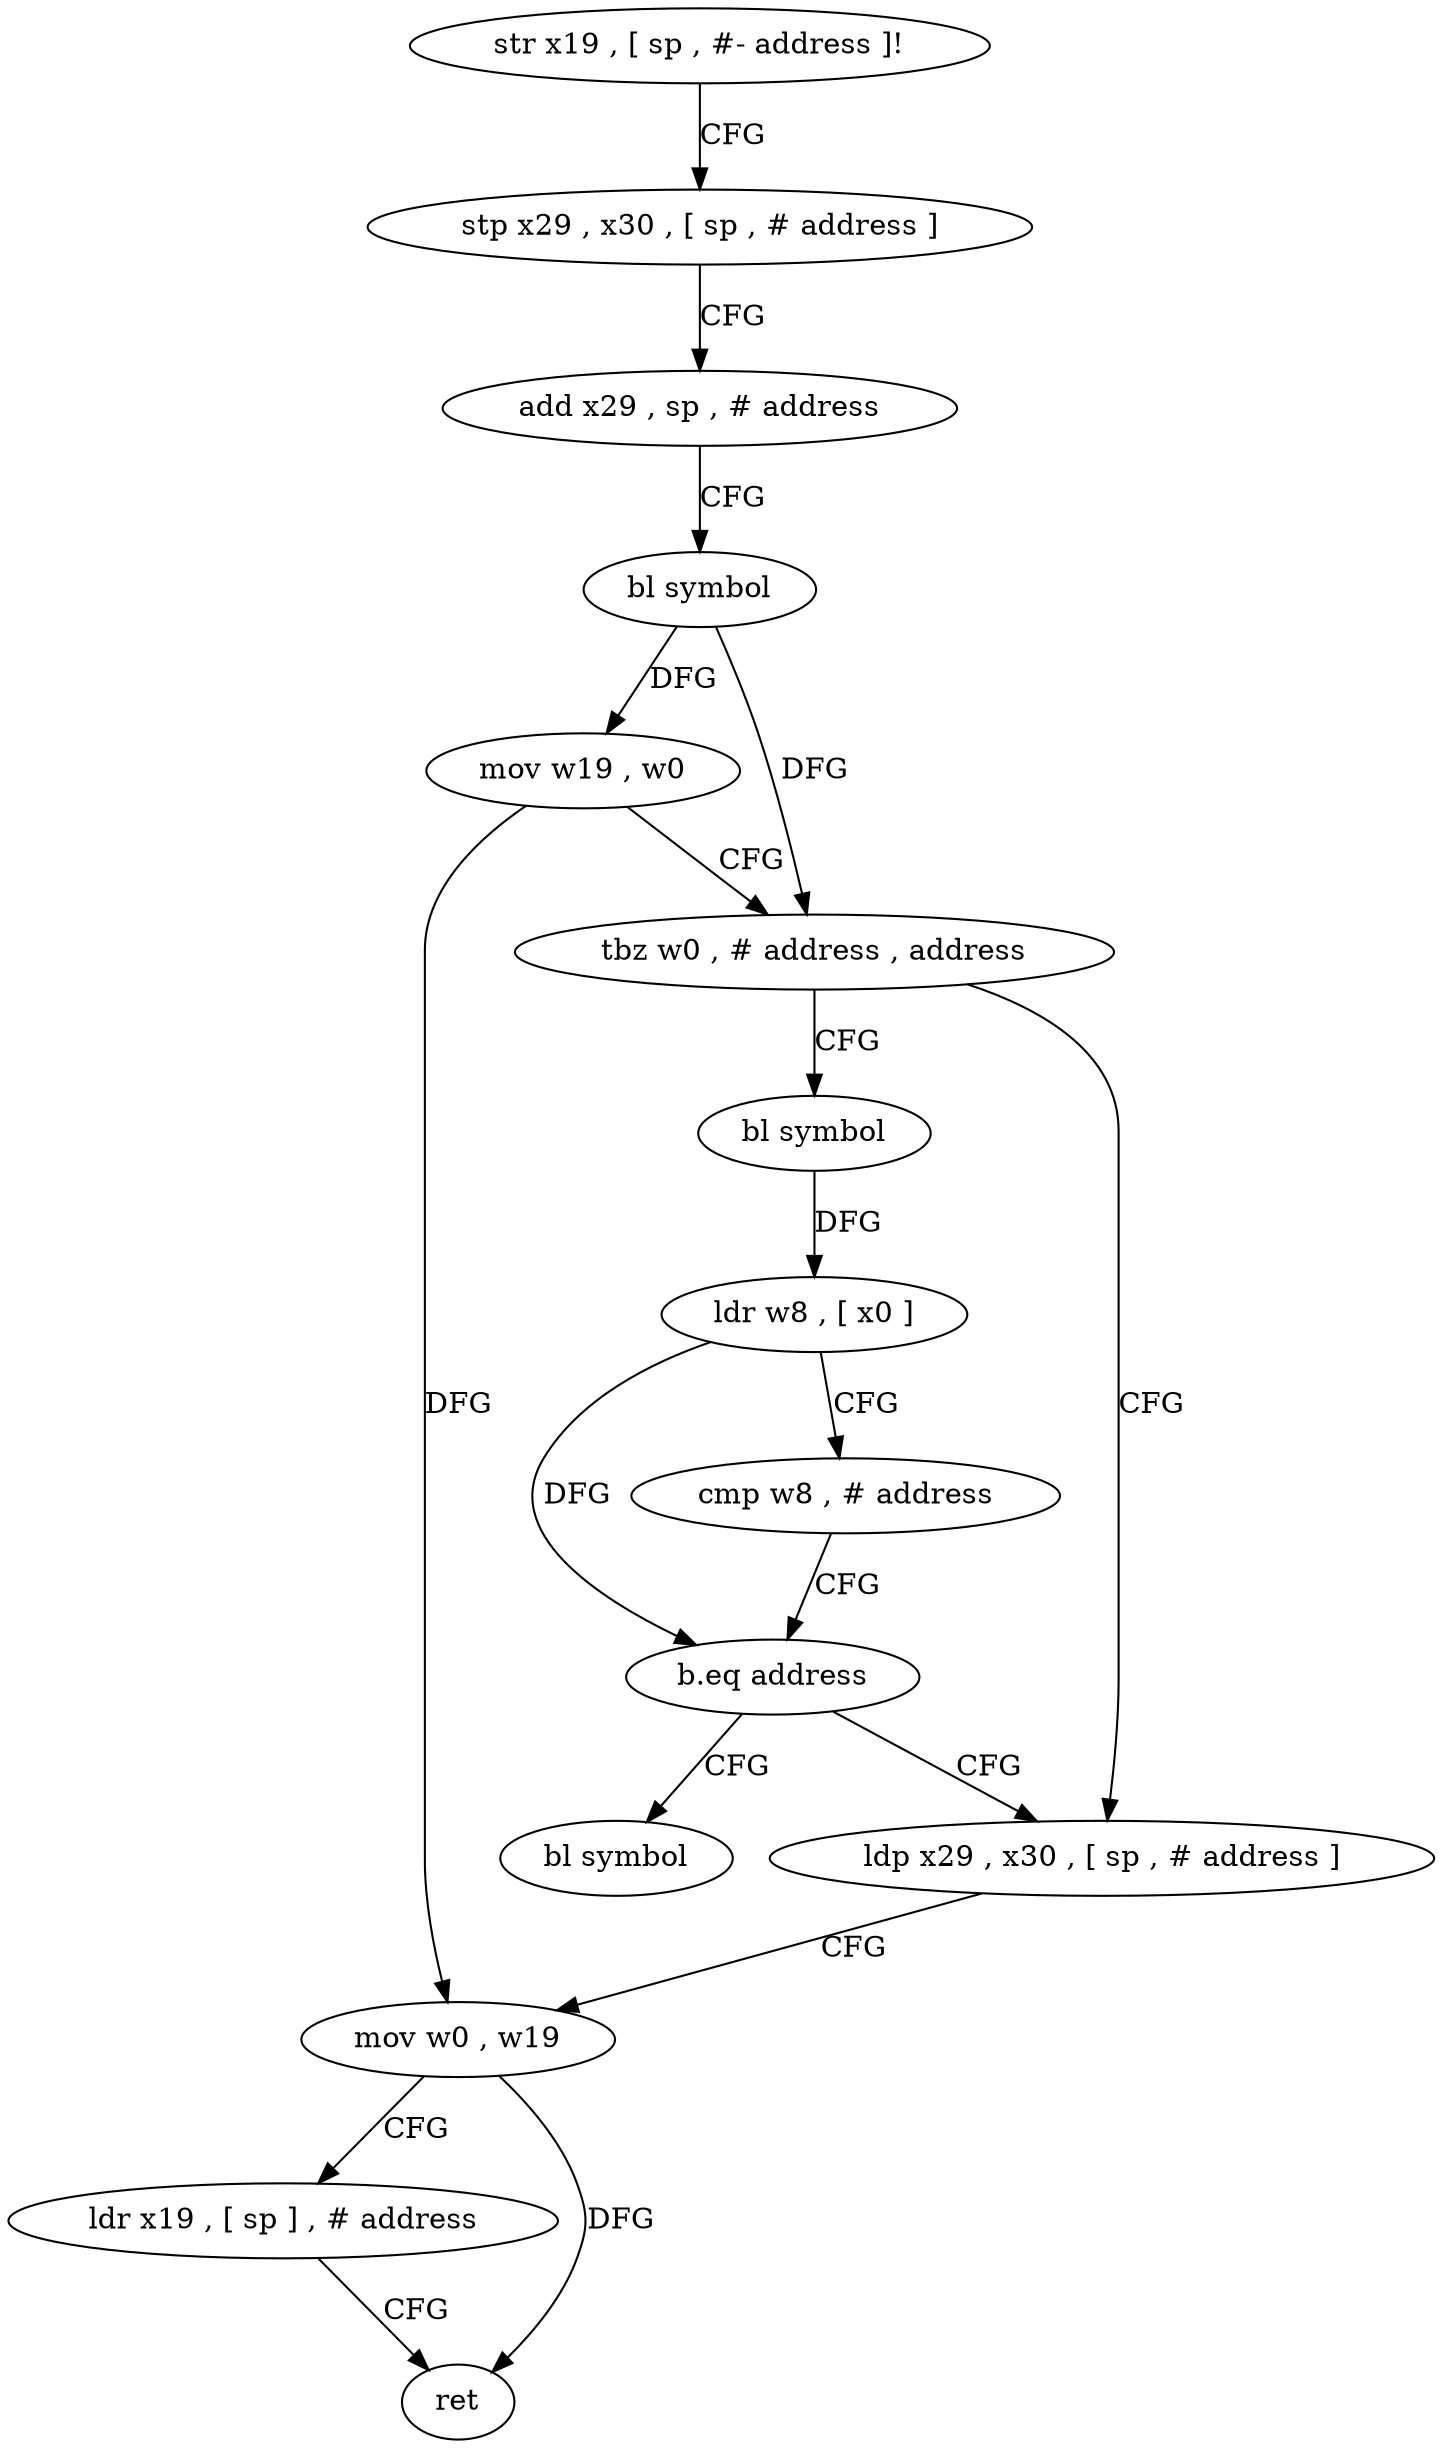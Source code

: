 digraph "func" {
"4257168" [label = "str x19 , [ sp , #- address ]!" ]
"4257172" [label = "stp x29 , x30 , [ sp , # address ]" ]
"4257176" [label = "add x29 , sp , # address" ]
"4257180" [label = "bl symbol" ]
"4257184" [label = "mov w19 , w0" ]
"4257188" [label = "tbz w0 , # address , address" ]
"4257208" [label = "ldp x29 , x30 , [ sp , # address ]" ]
"4257192" [label = "bl symbol" ]
"4257212" [label = "mov w0 , w19" ]
"4257216" [label = "ldr x19 , [ sp ] , # address" ]
"4257220" [label = "ret" ]
"4257196" [label = "ldr w8 , [ x0 ]" ]
"4257200" [label = "cmp w8 , # address" ]
"4257204" [label = "b.eq address" ]
"4257224" [label = "bl symbol" ]
"4257168" -> "4257172" [ label = "CFG" ]
"4257172" -> "4257176" [ label = "CFG" ]
"4257176" -> "4257180" [ label = "CFG" ]
"4257180" -> "4257184" [ label = "DFG" ]
"4257180" -> "4257188" [ label = "DFG" ]
"4257184" -> "4257188" [ label = "CFG" ]
"4257184" -> "4257212" [ label = "DFG" ]
"4257188" -> "4257208" [ label = "CFG" ]
"4257188" -> "4257192" [ label = "CFG" ]
"4257208" -> "4257212" [ label = "CFG" ]
"4257192" -> "4257196" [ label = "DFG" ]
"4257212" -> "4257216" [ label = "CFG" ]
"4257212" -> "4257220" [ label = "DFG" ]
"4257216" -> "4257220" [ label = "CFG" ]
"4257196" -> "4257200" [ label = "CFG" ]
"4257196" -> "4257204" [ label = "DFG" ]
"4257200" -> "4257204" [ label = "CFG" ]
"4257204" -> "4257224" [ label = "CFG" ]
"4257204" -> "4257208" [ label = "CFG" ]
}
